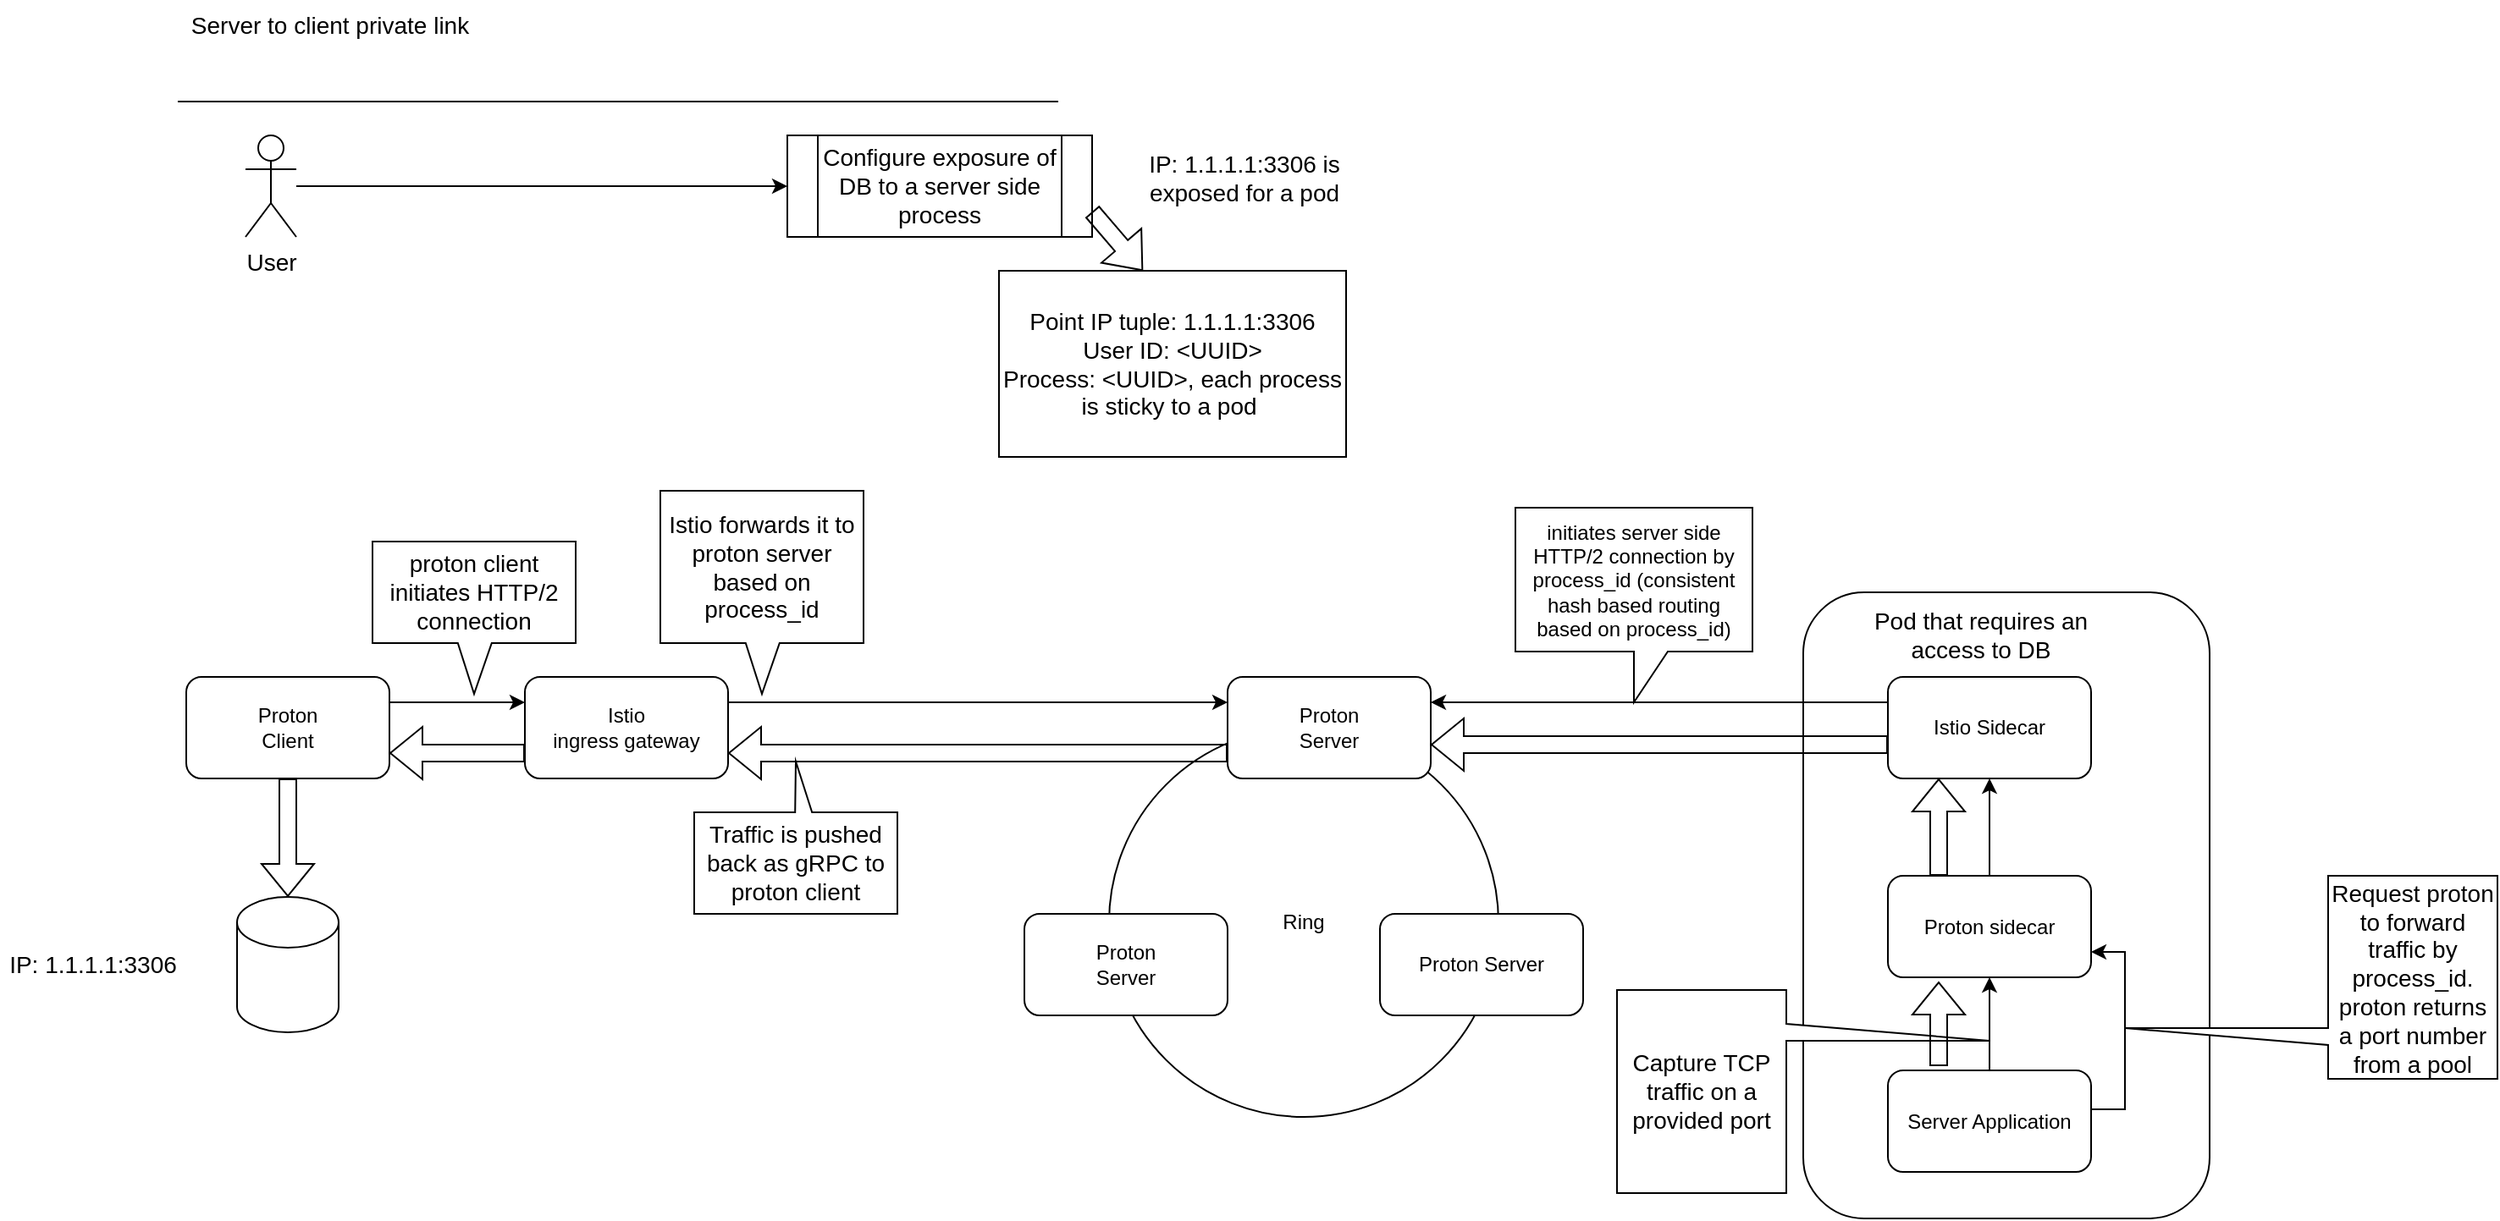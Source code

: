 <mxfile version="16.5.1" type="device"><diagram id="tJU6p03IrcDgfjxadE7d" name="Page-1"><mxGraphModel dx="1102" dy="865" grid="1" gridSize="10" guides="1" tooltips="1" connect="1" arrows="1" fold="1" page="1" pageScale="1" pageWidth="850" pageHeight="1100" math="0" shadow="0"><root><mxCell id="0"/><mxCell id="1" parent="0"/><mxCell id="DA82zFYWsqJfKjM1tXBp-6" value="Ring" style="ellipse;whiteSpace=wrap;html=1;aspect=fixed;" parent="1" vertex="1"><mxGeometry x="670" y="450" width="230" height="230" as="geometry"/></mxCell><mxCell id="5KHUcxx69F2K2ZxtLzjd-25" value="" style="rounded=1;whiteSpace=wrap;html=1;fontSize=14;" parent="1" vertex="1"><mxGeometry x="1080" y="370" width="240" height="370" as="geometry"/></mxCell><mxCell id="5KHUcxx69F2K2ZxtLzjd-3" value="" style="edgeStyle=orthogonalEdgeStyle;rounded=0;orthogonalLoop=1;jettySize=auto;html=1;exitX=1;exitY=0.25;exitDx=0;exitDy=0;entryX=0;entryY=0.25;entryDx=0;entryDy=0;" parent="1" source="5KHUcxx69F2K2ZxtLzjd-1" target="5KHUcxx69F2K2ZxtLzjd-2" edge="1"><mxGeometry relative="1" as="geometry"/></mxCell><mxCell id="5KHUcxx69F2K2ZxtLzjd-1" value="Proton&lt;br&gt;Client" style="rounded=1;whiteSpace=wrap;html=1;" parent="1" vertex="1"><mxGeometry x="125" y="420" width="120" height="60" as="geometry"/></mxCell><mxCell id="5KHUcxx69F2K2ZxtLzjd-2" value="Istio &lt;br&gt;ingress gateway" style="rounded=1;whiteSpace=wrap;html=1;" parent="1" vertex="1"><mxGeometry x="325" y="420" width="120" height="60" as="geometry"/></mxCell><mxCell id="5KHUcxx69F2K2ZxtLzjd-4" value="&lt;font style=&quot;font-size: 14px&quot;&gt;Server to client private link&lt;/font&gt;" style="text;html=1;strokeColor=none;fillColor=none;align=center;verticalAlign=middle;whiteSpace=wrap;rounded=0;" parent="1" vertex="1"><mxGeometry x="120" y="20" width="180" height="30" as="geometry"/></mxCell><mxCell id="DA82zFYWsqJfKjM1tXBp-9" style="edgeStyle=orthogonalEdgeStyle;rounded=0;orthogonalLoop=1;jettySize=auto;html=1;entryX=1;entryY=0.25;entryDx=0;entryDy=0;exitX=0;exitY=0.25;exitDx=0;exitDy=0;" parent="1" source="DA82zFYWsqJfKjM1tXBp-17" target="DA82zFYWsqJfKjM1tXBp-1" edge="1"><mxGeometry relative="1" as="geometry"><mxPoint x="1070" y="435" as="sourcePoint"/></mxGeometry></mxCell><mxCell id="5KHUcxx69F2K2ZxtLzjd-5" value="Proton sidecar" style="rounded=1;whiteSpace=wrap;html=1;" parent="1" vertex="1"><mxGeometry x="1130" y="537.5" width="120" height="60" as="geometry"/></mxCell><mxCell id="5KHUcxx69F2K2ZxtLzjd-6" value="" style="endArrow=none;html=1;rounded=0;" parent="1" edge="1"><mxGeometry width="50" height="50" relative="1" as="geometry"><mxPoint x="120" y="80" as="sourcePoint"/><mxPoint x="640" y="80" as="targetPoint"/></mxGeometry></mxCell><mxCell id="5KHUcxx69F2K2ZxtLzjd-8" value="" style="shape=cylinder3;whiteSpace=wrap;html=1;boundedLbl=1;backgroundOutline=1;size=15;fontSize=14;" parent="1" vertex="1"><mxGeometry x="155" y="550" width="60" height="80" as="geometry"/></mxCell><mxCell id="5KHUcxx69F2K2ZxtLzjd-10" value="" style="shape=flexArrow;endArrow=classic;html=1;rounded=0;fontSize=14;exitX=0;exitY=0.75;exitDx=0;exitDy=0;entryX=1;entryY=0.75;entryDx=0;entryDy=0;" parent="1" source="DA82zFYWsqJfKjM1tXBp-1" target="5KHUcxx69F2K2ZxtLzjd-2" edge="1"><mxGeometry width="50" height="50" relative="1" as="geometry"><mxPoint x="275" y="520" as="sourcePoint"/><mxPoint x="325" y="470" as="targetPoint"/></mxGeometry></mxCell><mxCell id="5KHUcxx69F2K2ZxtLzjd-11" value="" style="edgeStyle=orthogonalEdgeStyle;rounded=0;orthogonalLoop=1;jettySize=auto;html=1;entryX=0;entryY=0.25;entryDx=0;entryDy=0;exitX=1;exitY=0.25;exitDx=0;exitDy=0;" parent="1" source="5KHUcxx69F2K2ZxtLzjd-2" target="DA82zFYWsqJfKjM1tXBp-1" edge="1"><mxGeometry relative="1" as="geometry"><mxPoint x="255" y="460" as="sourcePoint"/><mxPoint x="335" y="460" as="targetPoint"/></mxGeometry></mxCell><mxCell id="5KHUcxx69F2K2ZxtLzjd-13" value="" style="shape=flexArrow;endArrow=classic;html=1;rounded=0;fontSize=14;exitX=0;exitY=0.75;exitDx=0;exitDy=0;entryX=1;entryY=0.75;entryDx=0;entryDy=0;" parent="1" source="5KHUcxx69F2K2ZxtLzjd-2" target="5KHUcxx69F2K2ZxtLzjd-1" edge="1"><mxGeometry width="50" height="50" relative="1" as="geometry"><mxPoint x="295" y="470" as="sourcePoint"/><mxPoint x="245" y="470" as="targetPoint"/></mxGeometry></mxCell><mxCell id="5KHUcxx69F2K2ZxtLzjd-14" value="" style="shape=flexArrow;endArrow=classic;html=1;rounded=0;fontSize=14;exitX=0.5;exitY=1;exitDx=0;exitDy=0;entryX=0.5;entryY=0;entryDx=0;entryDy=0;entryPerimeter=0;" parent="1" source="5KHUcxx69F2K2ZxtLzjd-1" target="5KHUcxx69F2K2ZxtLzjd-8" edge="1"><mxGeometry width="50" height="50" relative="1" as="geometry"><mxPoint x="165" y="550" as="sourcePoint"/><mxPoint x="215" y="500" as="targetPoint"/></mxGeometry></mxCell><mxCell id="5KHUcxx69F2K2ZxtLzjd-15" value="User" style="shape=umlActor;verticalLabelPosition=bottom;verticalAlign=top;html=1;outlineConnect=0;fontSize=14;" parent="1" vertex="1"><mxGeometry x="160" y="100" width="30" height="60" as="geometry"/></mxCell><mxCell id="5KHUcxx69F2K2ZxtLzjd-16" value="" style="endArrow=classic;html=1;rounded=0;fontSize=14;" parent="1" source="5KHUcxx69F2K2ZxtLzjd-15" edge="1"><mxGeometry width="50" height="50" relative="1" as="geometry"><mxPoint x="240" y="170" as="sourcePoint"/><mxPoint x="480" y="130" as="targetPoint"/></mxGeometry></mxCell><mxCell id="5KHUcxx69F2K2ZxtLzjd-17" value="Configure exposure of DB to a server side process" style="shape=process;whiteSpace=wrap;html=1;backgroundOutline=1;fontSize=14;" parent="1" vertex="1"><mxGeometry x="480" y="100" width="180" height="60" as="geometry"/></mxCell><mxCell id="5KHUcxx69F2K2ZxtLzjd-18" value="IP: 1.1.1.1:3306" style="text;html=1;strokeColor=none;fillColor=none;align=center;verticalAlign=middle;whiteSpace=wrap;rounded=0;fontSize=14;" parent="1" vertex="1"><mxGeometry x="15" y="575" width="110" height="30" as="geometry"/></mxCell><mxCell id="5KHUcxx69F2K2ZxtLzjd-19" value="IP: 1.1.1.1:3306 is exposed for a pod" style="text;html=1;strokeColor=none;fillColor=none;align=center;verticalAlign=middle;whiteSpace=wrap;rounded=0;fontSize=14;" parent="1" vertex="1"><mxGeometry x="670" y="110" width="160" height="30" as="geometry"/></mxCell><mxCell id="5KHUcxx69F2K2ZxtLzjd-20" value="proton client initiates HTTP/2 connection" style="shape=callout;whiteSpace=wrap;html=1;perimeter=calloutPerimeter;fontSize=14;size=30;position=0.42;" parent="1" vertex="1"><mxGeometry x="235" y="340" width="120" height="90" as="geometry"/></mxCell><mxCell id="5KHUcxx69F2K2ZxtLzjd-21" value="Istio forwards it to proton server based on process_id" style="shape=callout;whiteSpace=wrap;html=1;perimeter=calloutPerimeter;fontSize=14;size=30;position=0.42;base=20;" parent="1" vertex="1"><mxGeometry x="405" y="310" width="120" height="120" as="geometry"/></mxCell><mxCell id="5KHUcxx69F2K2ZxtLzjd-24" value="Traffic is pushed back as gRPC to proton client" style="shape=callout;whiteSpace=wrap;html=1;perimeter=calloutPerimeter;fontSize=14;size=30;position=0.42;base=10;direction=west;" parent="1" vertex="1"><mxGeometry x="425" y="470" width="120" height="90" as="geometry"/></mxCell><mxCell id="5KHUcxx69F2K2ZxtLzjd-26" value="Pod that requires an access to DB" style="text;html=1;strokeColor=none;fillColor=none;align=center;verticalAlign=middle;whiteSpace=wrap;rounded=0;fontSize=14;" parent="1" vertex="1"><mxGeometry x="1110" y="380" width="150" height="30" as="geometry"/></mxCell><mxCell id="5KHUcxx69F2K2ZxtLzjd-27" value="Server Application" style="rounded=1;whiteSpace=wrap;html=1;" parent="1" vertex="1"><mxGeometry x="1130" y="652.5" width="120" height="60" as="geometry"/></mxCell><mxCell id="5KHUcxx69F2K2ZxtLzjd-31" value="" style="shape=flexArrow;endArrow=classic;html=1;rounded=0;fontSize=14;exitX=1;exitY=0.75;exitDx=0;exitDy=0;" parent="1" source="5KHUcxx69F2K2ZxtLzjd-17" edge="1"><mxGeometry width="50" height="50" relative="1" as="geometry"><mxPoint x="690" y="220" as="sourcePoint"/><mxPoint x="690" y="180" as="targetPoint"/></mxGeometry></mxCell><mxCell id="5KHUcxx69F2K2ZxtLzjd-32" value="Point IP tuple: 1.1.1.1:3306&lt;br&gt;User ID: &amp;lt;UUID&amp;gt;&lt;br&gt;Process: &amp;lt;UUID&amp;gt;, each process is sticky to a pod&amp;nbsp;" style="rounded=0;whiteSpace=wrap;html=1;fontSize=14;" parent="1" vertex="1"><mxGeometry x="605" y="180" width="205" height="110" as="geometry"/></mxCell><mxCell id="DA82zFYWsqJfKjM1tXBp-1" value="Proton &lt;br&gt;Server" style="rounded=1;whiteSpace=wrap;html=1;" parent="1" vertex="1"><mxGeometry x="740" y="420" width="120" height="60" as="geometry"/></mxCell><mxCell id="DA82zFYWsqJfKjM1tXBp-2" value="Proton&lt;br&gt;Server" style="rounded=1;whiteSpace=wrap;html=1;" parent="1" vertex="1"><mxGeometry x="620" y="560" width="120" height="60" as="geometry"/></mxCell><mxCell id="DA82zFYWsqJfKjM1tXBp-3" value="Proton Server" style="rounded=1;whiteSpace=wrap;html=1;" parent="1" vertex="1"><mxGeometry x="830" y="560" width="120" height="60" as="geometry"/></mxCell><mxCell id="DA82zFYWsqJfKjM1tXBp-7" value="" style="shape=flexArrow;endArrow=classic;html=1;rounded=0;fontSize=14;entryX=1;entryY=0.75;entryDx=0;entryDy=0;" parent="1" edge="1"><mxGeometry width="50" height="50" relative="1" as="geometry"><mxPoint x="1130" y="460" as="sourcePoint"/><mxPoint x="860" y="460" as="targetPoint"/></mxGeometry></mxCell><mxCell id="DA82zFYWsqJfKjM1tXBp-12" value="&lt;span&gt;initiates server side HTTP/2 connection by process_id (consistent hash based routing based on process_id)&lt;/span&gt;" style="shape=callout;whiteSpace=wrap;html=1;perimeter=calloutPerimeter;" parent="1" vertex="1"><mxGeometry x="910" y="320" width="140" height="115" as="geometry"/></mxCell><mxCell id="DA82zFYWsqJfKjM1tXBp-13" value="Capture TCP traffic on a provided port" style="shape=callout;whiteSpace=wrap;html=1;perimeter=calloutPerimeter;fontSize=14;size=120;position=0.75;base=10;direction=north;position2=0.75;" parent="1" vertex="1"><mxGeometry x="970" y="605" width="220" height="120" as="geometry"/></mxCell><mxCell id="DA82zFYWsqJfKjM1tXBp-14" value="" style="endArrow=classic;html=1;rounded=0;fontSize=14;" parent="1" source="5KHUcxx69F2K2ZxtLzjd-27" target="5KHUcxx69F2K2ZxtLzjd-5" edge="1"><mxGeometry width="50" height="50" relative="1" as="geometry"><mxPoint x="1410" y="767.5" as="sourcePoint"/><mxPoint x="1200" y="697.5" as="targetPoint"/></mxGeometry></mxCell><mxCell id="DA82zFYWsqJfKjM1tXBp-15" value="" style="endArrow=classic;html=1;rounded=0;exitX=1;exitY=0.383;exitDx=0;exitDy=0;exitPerimeter=0;entryX=1;entryY=0.75;entryDx=0;entryDy=0;" parent="1" source="5KHUcxx69F2K2ZxtLzjd-27" target="5KHUcxx69F2K2ZxtLzjd-5" edge="1"><mxGeometry width="50" height="50" relative="1" as="geometry"><mxPoint x="1270" y="767.5" as="sourcePoint"/><mxPoint x="1320" y="717.5" as="targetPoint"/><Array as="points"><mxPoint x="1270" y="675.5"/><mxPoint x="1270" y="582.5"/></Array></mxGeometry></mxCell><mxCell id="DA82zFYWsqJfKjM1tXBp-16" value="Request proton to forward traffic by process_id.&lt;br&gt;proton returns a port number from a pool" style="shape=callout;whiteSpace=wrap;html=1;perimeter=calloutPerimeter;fontSize=14;size=120;position=0.75;base=10;direction=south;position2=0.75;" parent="1" vertex="1"><mxGeometry x="1270" y="537.5" width="220" height="120" as="geometry"/></mxCell><mxCell id="DA82zFYWsqJfKjM1tXBp-17" value="Istio Sidecar" style="rounded=1;whiteSpace=wrap;html=1;" parent="1" vertex="1"><mxGeometry x="1130" y="420" width="120" height="60" as="geometry"/></mxCell><mxCell id="DA82zFYWsqJfKjM1tXBp-19" value="" style="shape=flexArrow;endArrow=classic;html=1;rounded=0;entryX=0.25;entryY=1;entryDx=0;entryDy=0;exitX=0.25;exitY=0;exitDx=0;exitDy=0;" parent="1" source="5KHUcxx69F2K2ZxtLzjd-5" target="DA82zFYWsqJfKjM1tXBp-17" edge="1"><mxGeometry width="50" height="50" relative="1" as="geometry"><mxPoint x="1140" y="550" as="sourcePoint"/><mxPoint x="1190" y="500" as="targetPoint"/></mxGeometry></mxCell><mxCell id="DA82zFYWsqJfKjM1tXBp-20" value="" style="endArrow=classic;html=1;rounded=0;fontSize=14;entryX=0.5;entryY=1;entryDx=0;entryDy=0;exitX=0.5;exitY=0;exitDx=0;exitDy=0;" parent="1" source="5KHUcxx69F2K2ZxtLzjd-5" target="DA82zFYWsqJfKjM1tXBp-17" edge="1"><mxGeometry width="50" height="50" relative="1" as="geometry"><mxPoint x="1200" y="662.5" as="sourcePoint"/><mxPoint x="1200" y="607.5" as="targetPoint"/></mxGeometry></mxCell><mxCell id="DA82zFYWsqJfKjM1tXBp-21" value="" style="shape=flexArrow;endArrow=classic;html=1;rounded=0;entryX=0.25;entryY=1;entryDx=0;entryDy=0;" parent="1" edge="1"><mxGeometry width="50" height="50" relative="1" as="geometry"><mxPoint x="1160" y="650" as="sourcePoint"/><mxPoint x="1160" y="600" as="targetPoint"/></mxGeometry></mxCell></root></mxGraphModel></diagram></mxfile>